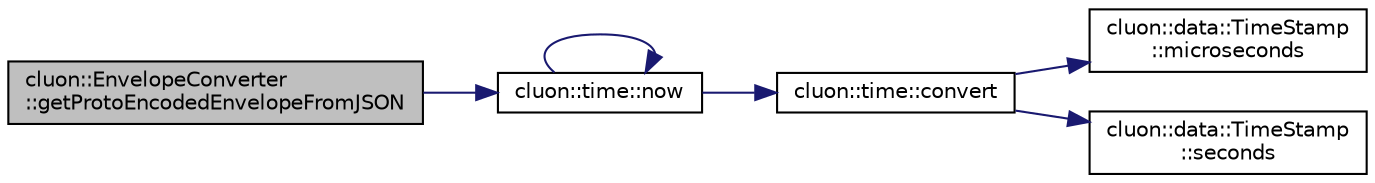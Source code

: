 digraph "cluon::EnvelopeConverter::getProtoEncodedEnvelopeFromJSON"
{
 // LATEX_PDF_SIZE
  edge [fontname="Helvetica",fontsize="10",labelfontname="Helvetica",labelfontsize="10"];
  node [fontname="Helvetica",fontsize="10",shape=record];
  rankdir="LR";
  Node1 [label="cluon::EnvelopeConverter\l::getProtoEncodedEnvelopeFromJSON",height=0.2,width=0.4,color="black", fillcolor="grey75", style="filled", fontcolor="black",tooltip=" "];
  Node1 -> Node2 [color="midnightblue",fontsize="10",style="solid",fontname="Helvetica"];
  Node2 [label="cluon::time::now",height=0.2,width=0.4,color="black", fillcolor="white", style="filled",URL="$namespacecluon_1_1time.html#a4265a23bd4bd2b5ed37abff8dffddd25",tooltip=" "];
  Node2 -> Node3 [color="midnightblue",fontsize="10",style="solid",fontname="Helvetica"];
  Node3 [label="cluon::time::convert",height=0.2,width=0.4,color="black", fillcolor="white", style="filled",URL="$namespacecluon_1_1time.html#ae2df73301f037b992abdb8b66c5e35b3",tooltip=" "];
  Node3 -> Node4 [color="midnightblue",fontsize="10",style="solid",fontname="Helvetica"];
  Node4 [label="cluon::data::TimeStamp\l::microseconds",height=0.2,width=0.4,color="black", fillcolor="white", style="filled",URL="$classcluon_1_1data_1_1TimeStamp.html#a6330ea6b06cdce2b2a30098f3ec87a9a",tooltip=" "];
  Node3 -> Node5 [color="midnightblue",fontsize="10",style="solid",fontname="Helvetica"];
  Node5 [label="cluon::data::TimeStamp\l::seconds",height=0.2,width=0.4,color="black", fillcolor="white", style="filled",URL="$classcluon_1_1data_1_1TimeStamp.html#ac8c0f1d9f06177d7dd8568261fe14dac",tooltip=" "];
  Node2 -> Node2 [color="midnightblue",fontsize="10",style="solid",fontname="Helvetica"];
}
